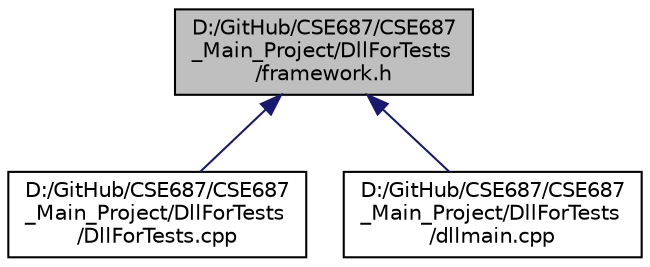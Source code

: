 digraph "D:/GitHub/CSE687/CSE687_Main_Project/DllForTests/framework.h"
{
 // LATEX_PDF_SIZE
  edge [fontname="Helvetica",fontsize="10",labelfontname="Helvetica",labelfontsize="10"];
  node [fontname="Helvetica",fontsize="10",shape=record];
  Node1 [label="D:/GitHub/CSE687/CSE687\l_Main_Project/DllForTests\l/framework.h",height=0.2,width=0.4,color="black", fillcolor="grey75", style="filled", fontcolor="black",tooltip=" "];
  Node1 -> Node2 [dir="back",color="midnightblue",fontsize="10",style="solid"];
  Node2 [label="D:/GitHub/CSE687/CSE687\l_Main_Project/DllForTests\l/DllForTests.cpp",height=0.2,width=0.4,color="black", fillcolor="white", style="filled",URL="$_dll_for_tests_8cpp.html",tooltip=" "];
  Node1 -> Node3 [dir="back",color="midnightblue",fontsize="10",style="solid"];
  Node3 [label="D:/GitHub/CSE687/CSE687\l_Main_Project/DllForTests\l/dllmain.cpp",height=0.2,width=0.4,color="black", fillcolor="white", style="filled",URL="$_dll_for_tests_2dllmain_8cpp.html",tooltip=" "];
}
